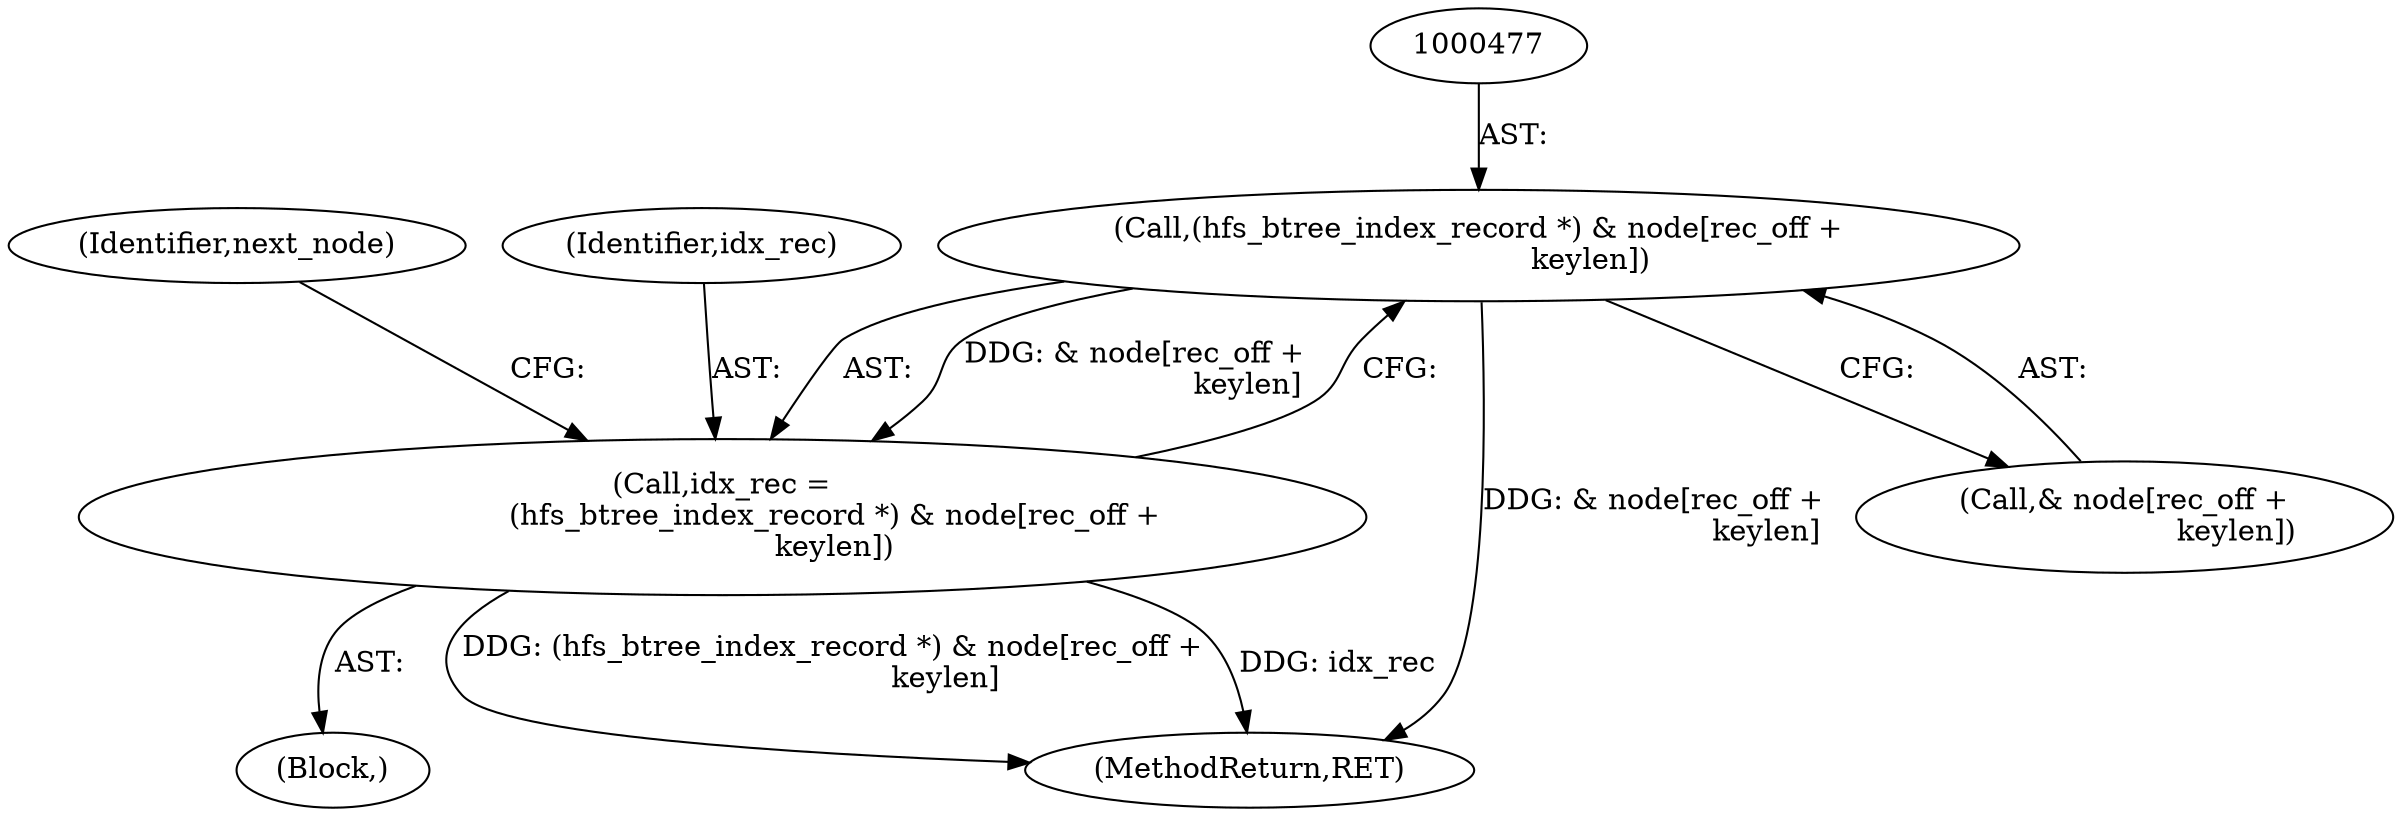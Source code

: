 digraph "0_sleuthkit_114cd3d0aac8bd1aeaf4b33840feb0163d342d5b@array" {
"1000476" [label="(Call,(hfs_btree_index_record *) & node[rec_off +\n                        keylen])"];
"1000474" [label="(Call,idx_rec =\n                        (hfs_btree_index_record *) & node[rec_off +\n                        keylen])"];
"1000485" [label="(Identifier,next_node)"];
"1000475" [label="(Identifier,idx_rec)"];
"1000431" [label="(Block,)"];
"1000705" [label="(MethodReturn,RET)"];
"1000474" [label="(Call,idx_rec =\n                        (hfs_btree_index_record *) & node[rec_off +\n                        keylen])"];
"1000478" [label="(Call,& node[rec_off +\n                        keylen])"];
"1000476" [label="(Call,(hfs_btree_index_record *) & node[rec_off +\n                        keylen])"];
"1000476" -> "1000474"  [label="AST: "];
"1000476" -> "1000478"  [label="CFG: "];
"1000477" -> "1000476"  [label="AST: "];
"1000478" -> "1000476"  [label="AST: "];
"1000474" -> "1000476"  [label="CFG: "];
"1000476" -> "1000705"  [label="DDG: & node[rec_off +\n                        keylen]"];
"1000476" -> "1000474"  [label="DDG: & node[rec_off +\n                        keylen]"];
"1000474" -> "1000431"  [label="AST: "];
"1000475" -> "1000474"  [label="AST: "];
"1000485" -> "1000474"  [label="CFG: "];
"1000474" -> "1000705"  [label="DDG: (hfs_btree_index_record *) & node[rec_off +\n                        keylen]"];
"1000474" -> "1000705"  [label="DDG: idx_rec"];
}
